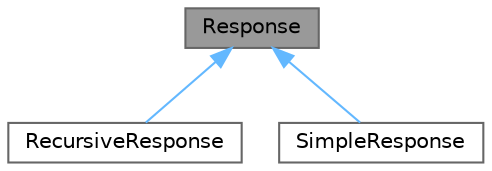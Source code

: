 digraph "Response"
{
 // LATEX_PDF_SIZE
  bgcolor="transparent";
  edge [fontname=Helvetica,fontsize=10,labelfontname=Helvetica,labelfontsize=10];
  node [fontname=Helvetica,fontsize=10,shape=box,height=0.2,width=0.4];
  Node1 [label="Response",height=0.2,width=0.4,color="gray40", fillcolor="grey60", style="filled", fontcolor="black",tooltip="Base class for responses."];
  Node1 -> Node2 [dir="back",color="steelblue1",style="solid"];
  Node2 [label="RecursiveResponse",height=0.2,width=0.4,color="gray40", fillcolor="white", style="filled",URL="$classcom_1_1github_1_1miguelmj_1_1RecursiveResponse.html",tooltip="Response that can evaluate multiple conditions."];
  Node1 -> Node3 [dir="back",color="steelblue1",style="solid"];
  Node3 [label="SimpleResponse",height=0.2,width=0.4,color="gray40", fillcolor="white", style="filled",URL="$classcom_1_1github_1_1miguelmj_1_1SimpleResponse.html",tooltip="Response of single evaluation."];
}
